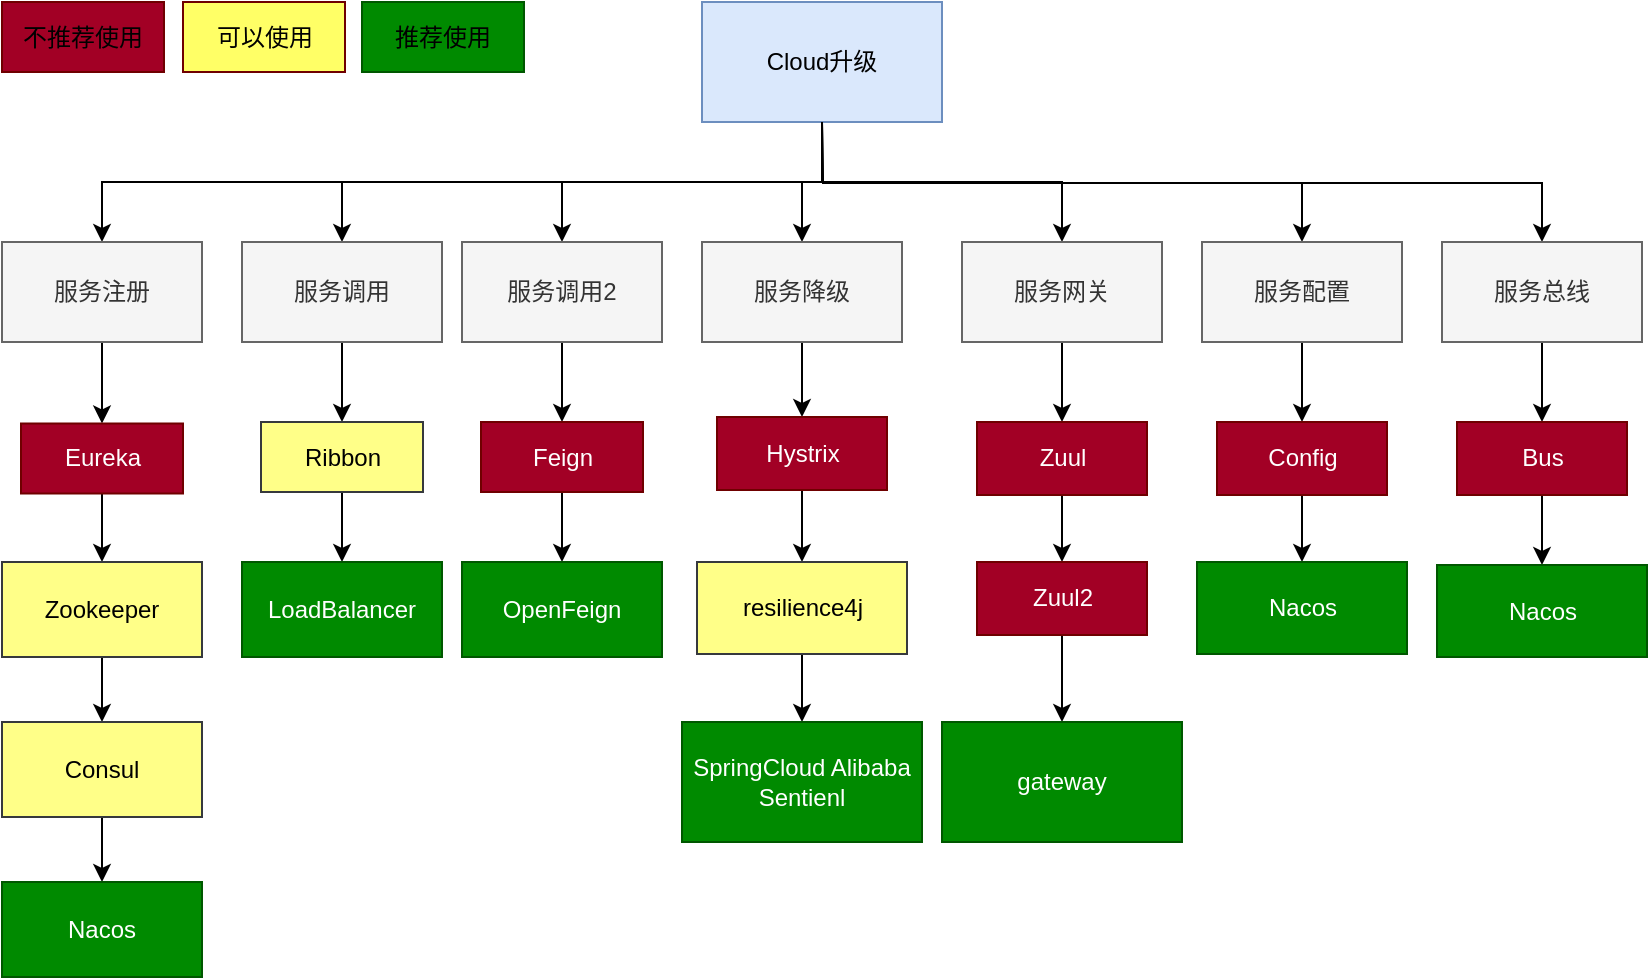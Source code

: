 <mxfile version="16.1.2" type="device"><diagram id="G51Vo0mHwRTx2GXe1Nu7" name="第 1 页"><mxGraphModel dx="1906" dy="892" grid="1" gridSize="10" guides="1" tooltips="1" connect="1" arrows="1" fold="1" page="0" pageScale="1" pageWidth="827" pageHeight="1169" math="0" shadow="0"><root><mxCell id="0"/><mxCell id="1" parent="0"/><mxCell id="4" value="" style="edgeStyle=orthogonalEdgeStyle;html=1;rounded=0;entryX=0.5;entryY=0;entryDx=0;entryDy=0;" parent="1" source="2" target="3" edge="1"><mxGeometry relative="1" as="geometry"><Array as="points"><mxPoint x="-50" y="90"/><mxPoint x="-290" y="90"/></Array></mxGeometry></mxCell><mxCell id="2" value="Cloud升级" style="whiteSpace=wrap;html=1;fillColor=#dae8fc;strokeColor=#6c8ebf;" parent="1" vertex="1"><mxGeometry x="-110" width="120" height="60" as="geometry"/></mxCell><mxCell id="9" value="" style="edgeStyle=orthogonalEdgeStyle;rounded=0;html=1;startArrow=none;startFill=0;endArrow=classic;endFill=1;strokeColor=#000000;" parent="1" source="3" target="8" edge="1"><mxGeometry relative="1" as="geometry"/></mxCell><mxCell id="3" value="服务调用" style="whiteSpace=wrap;html=1;fillColor=#f5f5f5;fontColor=#333333;strokeColor=#666666;" parent="1" vertex="1"><mxGeometry x="-340" y="120" width="100" height="50" as="geometry"/></mxCell><mxCell id="6" style="edgeStyle=orthogonalEdgeStyle;rounded=0;html=1;exitX=0.5;exitY=0;exitDx=0;exitDy=0;entryX=0.5;entryY=1;entryDx=0;entryDy=0;startArrow=classic;startFill=1;endArrow=none;endFill=0;" parent="1" source="5" target="2" edge="1"><mxGeometry relative="1" as="geometry"/></mxCell><mxCell id="13" style="edgeStyle=orthogonalEdgeStyle;rounded=0;html=1;exitX=0.5;exitY=1;exitDx=0;exitDy=0;entryX=0.5;entryY=0;entryDx=0;entryDy=0;startArrow=none;startFill=0;endArrow=classic;endFill=1;strokeColor=#000000;" parent="1" source="5" target="12" edge="1"><mxGeometry relative="1" as="geometry"/></mxCell><mxCell id="5" value="服务调用2" style="whiteSpace=wrap;html=1;fillColor=#f5f5f5;fontColor=#333333;strokeColor=#666666;" parent="1" vertex="1"><mxGeometry x="-230" y="120" width="100" height="50" as="geometry"/></mxCell><mxCell id="16" value="" style="edgeStyle=orthogonalEdgeStyle;rounded=0;html=1;startArrow=classic;startFill=1;endArrow=none;endFill=0;strokeColor=#000000;" parent="1" source="7" target="2" edge="1"><mxGeometry relative="1" as="geometry"/></mxCell><mxCell id="18" value="" style="edgeStyle=orthogonalEdgeStyle;rounded=0;html=1;startArrow=none;startFill=0;endArrow=classic;endFill=1;strokeColor=#000000;" parent="1" source="7" target="17" edge="1"><mxGeometry relative="1" as="geometry"/></mxCell><mxCell id="7" value="服务降级" style="whiteSpace=wrap;html=1;fillColor=#f5f5f5;fontColor=#333333;strokeColor=#666666;" parent="1" vertex="1"><mxGeometry x="-110" y="120" width="100" height="50" as="geometry"/></mxCell><mxCell id="11" value="" style="edgeStyle=orthogonalEdgeStyle;rounded=0;html=1;startArrow=none;startFill=0;endArrow=classic;endFill=1;strokeColor=#000000;" parent="1" source="8" target="10" edge="1"><mxGeometry relative="1" as="geometry"/></mxCell><mxCell id="8" value="Ribbon" style="whiteSpace=wrap;html=1;fillColor=#ffff88;strokeColor=#36393d;" parent="1" vertex="1"><mxGeometry x="-330.5" y="210" width="81" height="35" as="geometry"/></mxCell><mxCell id="10" value="LoadBalancer" style="whiteSpace=wrap;html=1;fillColor=#008a00;strokeColor=#005700;fontColor=#ffffff;" parent="1" vertex="1"><mxGeometry x="-340" y="280" width="100" height="47.5" as="geometry"/></mxCell><mxCell id="15" value="" style="edgeStyle=orthogonalEdgeStyle;rounded=0;html=1;startArrow=none;startFill=0;endArrow=classic;endFill=1;strokeColor=#000000;" parent="1" source="12" target="14" edge="1"><mxGeometry relative="1" as="geometry"/></mxCell><mxCell id="12" value="Feign" style="whiteSpace=wrap;html=1;fillColor=#a20025;strokeColor=#6F0000;fontColor=#ffffff;" parent="1" vertex="1"><mxGeometry x="-220.5" y="210" width="81" height="35" as="geometry"/></mxCell><mxCell id="14" value="OpenFeign" style="whiteSpace=wrap;html=1;strokeColor=#005700;fillColor=#008a00;fontColor=#ffffff;" parent="1" vertex="1"><mxGeometry x="-230" y="280" width="100" height="47.5" as="geometry"/></mxCell><mxCell id="20" value="" style="edgeStyle=orthogonalEdgeStyle;rounded=0;html=1;startArrow=none;startFill=0;endArrow=classic;endFill=1;strokeColor=#000000;" parent="1" source="17" target="19" edge="1"><mxGeometry relative="1" as="geometry"/></mxCell><mxCell id="17" value="Hystrix" style="whiteSpace=wrap;html=1;fillColor=#a20025;strokeColor=#6F0000;fontColor=#ffffff;" parent="1" vertex="1"><mxGeometry x="-102.5" y="207.5" width="85" height="36.5" as="geometry"/></mxCell><mxCell id="22" value="" style="edgeStyle=orthogonalEdgeStyle;rounded=0;html=1;startArrow=none;startFill=0;endArrow=classic;endFill=1;strokeColor=#000000;" parent="1" source="19" target="21" edge="1"><mxGeometry relative="1" as="geometry"/></mxCell><mxCell id="19" value="resilience4j" style="whiteSpace=wrap;html=1;strokeColor=#36393d;fillColor=#ffff88;" parent="1" vertex="1"><mxGeometry x="-112.5" y="280" width="105" height="46" as="geometry"/></mxCell><mxCell id="21" value="SpringCloud Alibaba Sentienl" style="whiteSpace=wrap;html=1;strokeColor=#005700;fillColor=#008a00;fontColor=#ffffff;" parent="1" vertex="1"><mxGeometry x="-120" y="360" width="120" height="60" as="geometry"/></mxCell><mxCell id="25" value="" style="edgeStyle=orthogonalEdgeStyle;rounded=0;html=1;startArrow=none;startFill=0;endArrow=classic;endFill=1;strokeColor=#000000;" parent="1" source="23" target="24" edge="1"><mxGeometry relative="1" as="geometry"/></mxCell><mxCell id="55" style="edgeStyle=orthogonalEdgeStyle;rounded=0;html=1;exitX=0.5;exitY=0;exitDx=0;exitDy=0;entryX=0.5;entryY=1;entryDx=0;entryDy=0;startArrow=classic;startFill=1;endArrow=none;endFill=0;strokeColor=#000000;" parent="1" source="23" target="2" edge="1"><mxGeometry relative="1" as="geometry"/></mxCell><mxCell id="23" value="服务网关" style="whiteSpace=wrap;html=1;fillColor=#f5f5f5;fontColor=#333333;strokeColor=#666666;" parent="1" vertex="1"><mxGeometry x="20" y="120" width="100" height="50" as="geometry"/></mxCell><mxCell id="27" value="" style="edgeStyle=orthogonalEdgeStyle;rounded=0;html=1;startArrow=none;startFill=0;endArrow=classic;endFill=1;strokeColor=#000000;" parent="1" source="24" target="26" edge="1"><mxGeometry relative="1" as="geometry"/></mxCell><mxCell id="24" value="Zuul" style="whiteSpace=wrap;html=1;fillColor=#a20025;strokeColor=#6F0000;fontColor=#ffffff;" parent="1" vertex="1"><mxGeometry x="27.5" y="210" width="85" height="36.5" as="geometry"/></mxCell><mxCell id="29" value="" style="edgeStyle=orthogonalEdgeStyle;rounded=0;html=1;startArrow=none;startFill=0;endArrow=classic;endFill=1;strokeColor=#000000;" parent="1" source="26" target="28" edge="1"><mxGeometry relative="1" as="geometry"/></mxCell><mxCell id="26" value="Zuul2" style="whiteSpace=wrap;html=1;fillColor=#a20025;strokeColor=#6F0000;fontColor=#ffffff;" parent="1" vertex="1"><mxGeometry x="27.5" y="280" width="85" height="36.5" as="geometry"/></mxCell><mxCell id="28" value="gateway" style="whiteSpace=wrap;html=1;strokeColor=#005700;fillColor=#008a00;fontColor=#ffffff;" parent="1" vertex="1"><mxGeometry x="10" y="360" width="120" height="60" as="geometry"/></mxCell><mxCell id="36" style="edgeStyle=orthogonalEdgeStyle;rounded=0;html=1;exitX=0.5;exitY=1;exitDx=0;exitDy=0;entryX=0.5;entryY=0;entryDx=0;entryDy=0;startArrow=none;startFill=0;endArrow=classic;endFill=1;strokeColor=#000000;" parent="1" source="30" target="31" edge="1"><mxGeometry relative="1" as="geometry"/></mxCell><mxCell id="56" style="edgeStyle=orthogonalEdgeStyle;rounded=0;html=1;exitX=0.5;exitY=0;exitDx=0;exitDy=0;startArrow=classic;startFill=1;endArrow=none;endFill=0;strokeColor=#000000;" parent="1" source="30" edge="1"><mxGeometry relative="1" as="geometry"><mxPoint x="-50" y="60" as="targetPoint"/></mxGeometry></mxCell><mxCell id="30" value="服务配置" style="whiteSpace=wrap;html=1;fillColor=#f5f5f5;fontColor=#333333;strokeColor=#666666;" parent="1" vertex="1"><mxGeometry x="140" y="120" width="100" height="50" as="geometry"/></mxCell><mxCell id="37" value="" style="edgeStyle=orthogonalEdgeStyle;rounded=0;html=1;startArrow=none;startFill=0;endArrow=classic;endFill=1;strokeColor=#000000;" parent="1" source="31" target="33" edge="1"><mxGeometry relative="1" as="geometry"/></mxCell><mxCell id="31" value="Config" style="whiteSpace=wrap;html=1;fillColor=#a20025;strokeColor=#6F0000;fontColor=#ffffff;" parent="1" vertex="1"><mxGeometry x="147.5" y="210" width="85" height="36.5" as="geometry"/></mxCell><mxCell id="33" value="Nacos" style="whiteSpace=wrap;html=1;strokeColor=#005700;fillColor=#008a00;fontColor=#ffffff;" parent="1" vertex="1"><mxGeometry x="137.5" y="280" width="105" height="46" as="geometry"/></mxCell><mxCell id="40" value="" style="edgeStyle=orthogonalEdgeStyle;rounded=0;html=1;startArrow=none;startFill=0;endArrow=classic;endFill=1;strokeColor=#000000;" parent="1" source="38" target="39" edge="1"><mxGeometry relative="1" as="geometry"/></mxCell><mxCell id="57" style="edgeStyle=orthogonalEdgeStyle;rounded=0;html=1;exitX=0.5;exitY=0;exitDx=0;exitDy=0;startArrow=classic;startFill=1;endArrow=none;endFill=0;strokeColor=#000000;" parent="1" source="38" edge="1"><mxGeometry relative="1" as="geometry"><mxPoint x="-50" y="60" as="targetPoint"/></mxGeometry></mxCell><mxCell id="38" value="服务总线" style="whiteSpace=wrap;html=1;fillColor=#f5f5f5;fontColor=#333333;strokeColor=#666666;" parent="1" vertex="1"><mxGeometry x="260" y="120" width="100" height="50" as="geometry"/></mxCell><mxCell id="42" value="" style="edgeStyle=orthogonalEdgeStyle;rounded=0;html=1;startArrow=none;startFill=0;endArrow=classic;endFill=1;strokeColor=#000000;" parent="1" source="39" target="41" edge="1"><mxGeometry relative="1" as="geometry"/></mxCell><mxCell id="39" value="Bus" style="whiteSpace=wrap;html=1;fillColor=#a20025;strokeColor=#6F0000;fontColor=#ffffff;" parent="1" vertex="1"><mxGeometry x="267.5" y="210" width="85" height="36.5" as="geometry"/></mxCell><mxCell id="41" value="Nacos" style="whiteSpace=wrap;html=1;strokeColor=#005700;fillColor=#008a00;fontColor=#ffffff;" parent="1" vertex="1"><mxGeometry x="257.5" y="281.5" width="105" height="46" as="geometry"/></mxCell><mxCell id="50" style="edgeStyle=orthogonalEdgeStyle;rounded=0;html=1;exitX=0.5;exitY=1;exitDx=0;exitDy=0;entryX=0.5;entryY=0;entryDx=0;entryDy=0;startArrow=none;startFill=0;endArrow=classic;endFill=1;strokeColor=#000000;" parent="1" source="43" target="45" edge="1"><mxGeometry relative="1" as="geometry"/></mxCell><mxCell id="54" style="edgeStyle=orthogonalEdgeStyle;rounded=0;html=1;exitX=0.5;exitY=0;exitDx=0;exitDy=0;entryX=0.5;entryY=1;entryDx=0;entryDy=0;startArrow=classic;startFill=1;endArrow=none;endFill=0;strokeColor=#000000;" parent="1" source="43" target="2" edge="1"><mxGeometry relative="1" as="geometry"/></mxCell><mxCell id="43" value="服务注册" style="whiteSpace=wrap;html=1;fillColor=#f5f5f5;fontColor=#333333;strokeColor=#666666;" parent="1" vertex="1"><mxGeometry x="-460" y="120" width="100" height="50" as="geometry"/></mxCell><mxCell id="51" style="edgeStyle=orthogonalEdgeStyle;rounded=0;html=1;exitX=0.5;exitY=1;exitDx=0;exitDy=0;entryX=0.5;entryY=0;entryDx=0;entryDy=0;startArrow=none;startFill=0;endArrow=classic;endFill=1;strokeColor=#000000;" parent="1" source="45" target="47" edge="1"><mxGeometry relative="1" as="geometry"/></mxCell><mxCell id="45" value="Eureka" style="whiteSpace=wrap;html=1;fillColor=#a20025;strokeColor=#6F0000;fontColor=#ffffff;" parent="1" vertex="1"><mxGeometry x="-450.5" y="210.75" width="81" height="35" as="geometry"/></mxCell><mxCell id="52" style="edgeStyle=orthogonalEdgeStyle;rounded=0;html=1;exitX=0.5;exitY=1;exitDx=0;exitDy=0;entryX=0.5;entryY=0;entryDx=0;entryDy=0;startArrow=none;startFill=0;endArrow=classic;endFill=1;strokeColor=#000000;" parent="1" source="47" target="48" edge="1"><mxGeometry relative="1" as="geometry"/></mxCell><mxCell id="47" value="Zookeeper" style="whiteSpace=wrap;html=1;fillColor=#ffff88;strokeColor=#36393d;" parent="1" vertex="1"><mxGeometry x="-460" y="280" width="100" height="47.5" as="geometry"/></mxCell><mxCell id="53" value="" style="edgeStyle=orthogonalEdgeStyle;rounded=0;html=1;startArrow=none;startFill=0;endArrow=classic;endFill=1;strokeColor=#000000;" parent="1" source="48" target="49" edge="1"><mxGeometry relative="1" as="geometry"/></mxCell><mxCell id="48" value="Consul" style="whiteSpace=wrap;html=1;fillColor=#ffff88;strokeColor=#36393d;" parent="1" vertex="1"><mxGeometry x="-460" y="360" width="100" height="47.5" as="geometry"/></mxCell><mxCell id="49" value="Nacos" style="whiteSpace=wrap;html=1;fillColor=#008a00;strokeColor=#005700;fontColor=#ffffff;" parent="1" vertex="1"><mxGeometry x="-460" y="440" width="100" height="47.5" as="geometry"/></mxCell><mxCell id="YWOlBtk6-7vKaAY0Luri-57" value="&lt;span style=&quot;color: rgb(0 , 0 , 0)&quot;&gt;不推荐使用&lt;/span&gt;" style="whiteSpace=wrap;html=1;fillColor=#a20025;strokeColor=#6F0000;fontColor=#ffffff;" vertex="1" parent="1"><mxGeometry x="-460" width="81" height="35" as="geometry"/></mxCell><mxCell id="YWOlBtk6-7vKaAY0Luri-63" value="&lt;span style=&quot;color: rgb(0 , 0 , 0)&quot;&gt;可以使用&lt;/span&gt;" style="whiteSpace=wrap;html=1;fillColor=#FFFF66;strokeColor=#6F0000;fontColor=#ffffff;" vertex="1" parent="1"><mxGeometry x="-369.5" width="81" height="35" as="geometry"/></mxCell><mxCell id="YWOlBtk6-7vKaAY0Luri-64" value="&lt;span style=&quot;color: rgb(0 , 0 , 0)&quot;&gt;推荐使用&lt;/span&gt;" style="whiteSpace=wrap;html=1;fillColor=#008a00;strokeColor=#005700;fontColor=#ffffff;" vertex="1" parent="1"><mxGeometry x="-280" width="81" height="35" as="geometry"/></mxCell></root></mxGraphModel></diagram></mxfile>